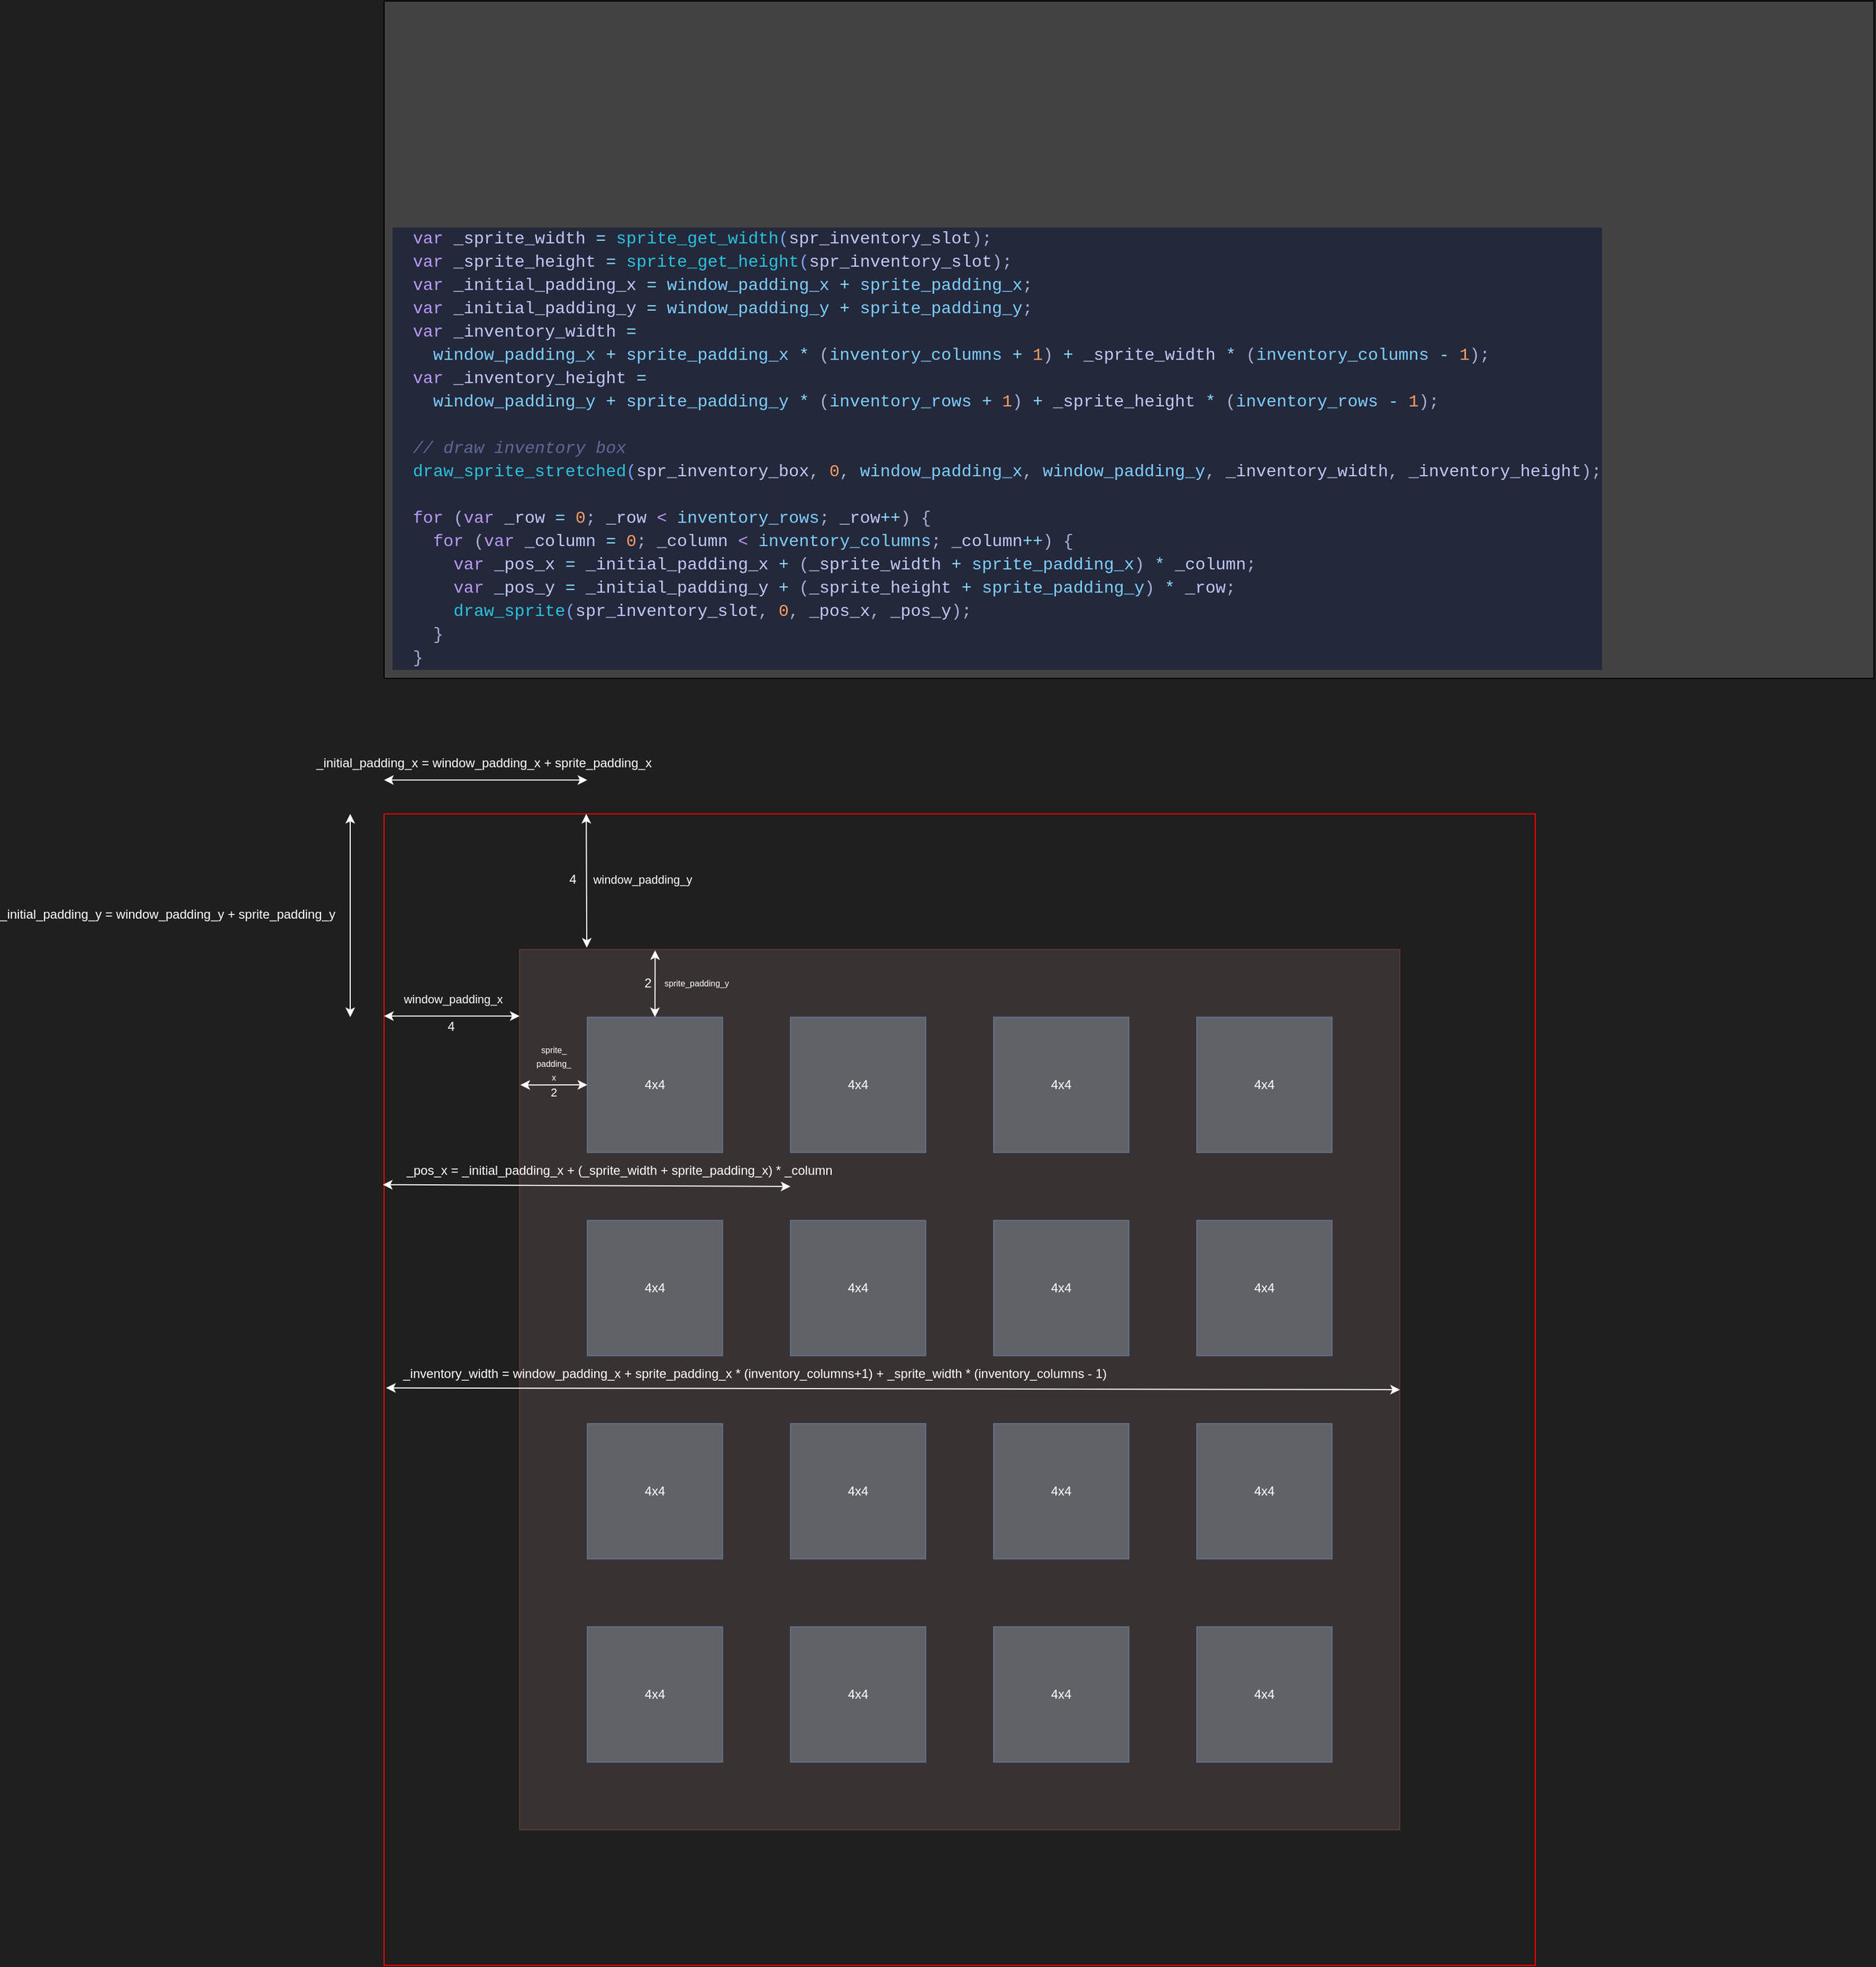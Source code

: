 <mxfile>
    <diagram id="mrmWcMEhstddbkppO6Fu" name="Page-1">
        <mxGraphModel dx="1181" dy="1492" grid="1" gridSize="32" guides="1" tooltips="1" connect="1" arrows="1" fold="1" page="0" pageScale="1" pageWidth="850" pageHeight="1100" background="#1F1F1F" math="0" shadow="0">
            <root>
                <mxCell id="0"/>
                <mxCell id="1" parent="0"/>
                <mxCell id="36" value="" style="rounded=0;whiteSpace=wrap;html=1;fillColor=none;strokeColor=#FF0000;strokeWidth=1;labelBackgroundColor=none;fontColor=#FFFFFF;" parent="1" vertex="1">
                    <mxGeometry x="1024" y="256" width="1088" height="1088" as="geometry"/>
                </mxCell>
                <mxCell id="18" value="" style="rounded=0;whiteSpace=wrap;html=1;fillColor=#735F5E;strokeColor=#b85450;opacity=30;labelBackgroundColor=none;fontColor=#FFFFFF;" parent="1" vertex="1">
                    <mxGeometry x="1152" y="384" width="832" height="832" as="geometry"/>
                </mxCell>
                <mxCell id="19" value="4x4" style="rounded=0;whiteSpace=wrap;html=1;fillColor=#89929E;strokeColor=#6c8ebf;opacity=50;labelBackgroundColor=none;fontColor=#FFFFFF;" parent="1" vertex="1">
                    <mxGeometry x="1216" y="448" width="128" height="128" as="geometry"/>
                </mxCell>
                <mxCell id="20" value="4x4" style="rounded=0;whiteSpace=wrap;html=1;fillColor=#89929E;strokeColor=#6c8ebf;opacity=50;labelBackgroundColor=none;fontColor=#FFFFFF;" parent="1" vertex="1">
                    <mxGeometry x="1408" y="448" width="128" height="128" as="geometry"/>
                </mxCell>
                <mxCell id="21" value="4x4" style="rounded=0;whiteSpace=wrap;html=1;fillColor=#89929E;strokeColor=#6c8ebf;opacity=50;labelBackgroundColor=none;fontColor=#FFFFFF;" parent="1" vertex="1">
                    <mxGeometry x="1600" y="448" width="128" height="128" as="geometry"/>
                </mxCell>
                <mxCell id="22" value="4x4" style="rounded=0;whiteSpace=wrap;html=1;fillColor=#89929E;strokeColor=#6c8ebf;opacity=50;labelBackgroundColor=none;fontColor=#FFFFFF;" parent="1" vertex="1">
                    <mxGeometry x="1792" y="448" width="128" height="128" as="geometry"/>
                </mxCell>
                <mxCell id="23" value="4x4" style="rounded=0;whiteSpace=wrap;html=1;fillColor=#89929E;strokeColor=#6c8ebf;opacity=50;labelBackgroundColor=none;fontColor=#FFFFFF;" parent="1" vertex="1">
                    <mxGeometry x="1216" y="640" width="128" height="128" as="geometry"/>
                </mxCell>
                <mxCell id="24" value="4x4" style="rounded=0;whiteSpace=wrap;html=1;fillColor=#89929E;strokeColor=#6c8ebf;opacity=50;labelBackgroundColor=none;fontColor=#FFFFFF;" parent="1" vertex="1">
                    <mxGeometry x="1600" y="640" width="128" height="128" as="geometry"/>
                </mxCell>
                <mxCell id="25" value="4x4" style="rounded=0;whiteSpace=wrap;html=1;fillColor=#89929E;strokeColor=#6c8ebf;opacity=50;labelBackgroundColor=none;fontColor=#FFFFFF;" parent="1" vertex="1">
                    <mxGeometry x="1408" y="640" width="128" height="128" as="geometry"/>
                </mxCell>
                <mxCell id="26" value="4x4" style="rounded=0;whiteSpace=wrap;html=1;fillColor=#89929E;strokeColor=#6c8ebf;opacity=50;labelBackgroundColor=none;fontColor=#FFFFFF;" parent="1" vertex="1">
                    <mxGeometry x="1792" y="640" width="128" height="128" as="geometry"/>
                </mxCell>
                <mxCell id="27" value="4x4" style="rounded=0;whiteSpace=wrap;html=1;fillColor=#89929E;strokeColor=#6c8ebf;opacity=50;labelBackgroundColor=none;fontColor=#FFFFFF;" parent="1" vertex="1">
                    <mxGeometry x="1216" y="832" width="128" height="128" as="geometry"/>
                </mxCell>
                <mxCell id="28" value="4x4" style="rounded=0;whiteSpace=wrap;html=1;fillColor=#89929E;strokeColor=#6c8ebf;opacity=50;labelBackgroundColor=none;fontColor=#FFFFFF;" parent="1" vertex="1">
                    <mxGeometry x="1792" y="832" width="128" height="128" as="geometry"/>
                </mxCell>
                <mxCell id="29" value="4x4" style="rounded=0;whiteSpace=wrap;html=1;fillColor=#89929E;strokeColor=#6c8ebf;opacity=50;labelBackgroundColor=none;fontColor=#FFFFFF;" parent="1" vertex="1">
                    <mxGeometry x="1408" y="832" width="128" height="128" as="geometry"/>
                </mxCell>
                <mxCell id="30" value="4x4" style="rounded=0;whiteSpace=wrap;html=1;fillColor=#89929E;strokeColor=#6c8ebf;opacity=50;labelBackgroundColor=none;fontColor=#FFFFFF;" parent="1" vertex="1">
                    <mxGeometry x="1600" y="832" width="128" height="128" as="geometry"/>
                </mxCell>
                <mxCell id="31" value="4x4" style="rounded=0;whiteSpace=wrap;html=1;fillColor=#89929E;strokeColor=#6c8ebf;opacity=50;labelBackgroundColor=none;fontColor=#FFFFFF;" parent="1" vertex="1">
                    <mxGeometry x="1216" y="1024" width="128" height="128" as="geometry"/>
                </mxCell>
                <mxCell id="32" value="4x4" style="rounded=0;whiteSpace=wrap;html=1;fillColor=#89929E;strokeColor=#6c8ebf;opacity=50;labelBackgroundColor=none;fontColor=#FFFFFF;" parent="1" vertex="1">
                    <mxGeometry x="1792" y="1024" width="128" height="128" as="geometry"/>
                </mxCell>
                <mxCell id="33" value="4x4" style="rounded=0;whiteSpace=wrap;html=1;fillColor=#89929E;strokeColor=#6c8ebf;opacity=50;labelBackgroundColor=none;fontColor=#FFFFFF;" parent="1" vertex="1">
                    <mxGeometry x="1408" y="1024" width="128" height="128" as="geometry"/>
                </mxCell>
                <mxCell id="34" value="4x4" style="rounded=0;whiteSpace=wrap;html=1;fillColor=#89929E;strokeColor=#6c8ebf;opacity=50;labelBackgroundColor=none;fontColor=#FFFFFF;" parent="1" vertex="1">
                    <mxGeometry x="1600" y="1024" width="128" height="128" as="geometry"/>
                </mxCell>
                <mxCell id="37" value="" style="endArrow=classic;startArrow=classic;html=1;entryX=0.16;entryY=0;entryDx=0;entryDy=0;exitX=0.056;exitY=-0.002;exitDx=0;exitDy=0;exitPerimeter=0;entryPerimeter=0;labelBackgroundColor=none;fontColor=#FFFFFF;strokeColor=#FFFFFF;" parent="1" edge="1">
                    <mxGeometry width="50" height="50" relative="1" as="geometry">
                        <mxPoint x="1215.592" y="382.336" as="sourcePoint"/>
                        <mxPoint x="1215.08" y="256.0" as="targetPoint"/>
                    </mxGeometry>
                </mxCell>
                <mxCell id="38" value="window_padding_y" style="edgeLabel;html=1;align=center;verticalAlign=middle;resizable=0;points=[];labelBackgroundColor=none;fontColor=#FFFFFF;" parent="37" vertex="1" connectable="0">
                    <mxGeometry x="-0.125" y="1" relative="1" as="geometry">
                        <mxPoint x="53" y="-9" as="offset"/>
                    </mxGeometry>
                </mxCell>
                <mxCell id="46" value="4" style="edgeLabel;html=1;align=center;verticalAlign=middle;resizable=0;points=[];fontSize=12;labelBackgroundColor=none;fontColor=#FFFFFF;" parent="37" vertex="1" connectable="0">
                    <mxGeometry x="0.025" y="1" relative="1" as="geometry">
                        <mxPoint x="-13" as="offset"/>
                    </mxGeometry>
                </mxCell>
                <mxCell id="39" value="" style="endArrow=classic;startArrow=classic;html=1;exitX=0;exitY=0.5;exitDx=0;exitDy=0;labelBackgroundColor=none;fontColor=#FFFFFF;strokeColor=#FFFFFF;" parent="1" edge="1">
                    <mxGeometry width="50" height="50" relative="1" as="geometry">
                        <mxPoint x="1024" y="447" as="sourcePoint"/>
                        <mxPoint x="1152" y="447" as="targetPoint"/>
                    </mxGeometry>
                </mxCell>
                <mxCell id="40" value="window_padding_x" style="edgeLabel;html=1;align=center;verticalAlign=middle;resizable=0;points=[];labelBackgroundColor=none;fontColor=#FFFFFF;" parent="39" vertex="1" connectable="0">
                    <mxGeometry x="-0.055" y="1" relative="1" as="geometry">
                        <mxPoint x="4" y="-15" as="offset"/>
                    </mxGeometry>
                </mxCell>
                <mxCell id="44" value="&amp;nbsp; &amp;nbsp; 4&amp;nbsp; &amp;nbsp;&amp;nbsp;" style="edgeLabel;html=1;align=center;verticalAlign=middle;resizable=0;points=[];fontSize=12;labelBackgroundColor=none;fontColor=#FFFFFF;" parent="39" vertex="1" connectable="0">
                    <mxGeometry x="-0.124" relative="1" as="geometry">
                        <mxPoint x="7" y="10" as="offset"/>
                    </mxGeometry>
                </mxCell>
                <mxCell id="42" value="&lt;span style=&quot;&quot;&gt;&amp;nbsp;&lt;br&gt;&amp;nbsp;2&amp;nbsp;&lt;/span&gt;" style="endArrow=classic;startArrow=classic;html=1;entryX=0;entryY=0.5;entryDx=0;entryDy=0;exitX=0.001;exitY=0.154;exitDx=0;exitDy=0;exitPerimeter=0;labelBackgroundColor=none;fontColor=#FFFFFF;strokeColor=#FFFFFF;" parent="1" source="18" target="19" edge="1">
                    <mxGeometry x="0.0" width="50" height="50" relative="1" as="geometry">
                        <mxPoint x="1216" y="658" as="sourcePoint"/>
                        <mxPoint x="1266" y="608" as="targetPoint"/>
                        <mxPoint as="offset"/>
                    </mxGeometry>
                </mxCell>
                <mxCell id="43" value="&lt;font style=&quot;font-size: 8px;&quot;&gt;sprite_&lt;br&gt;padding_&lt;br&gt;x&lt;/font&gt;" style="edgeLabel;html=1;align=center;verticalAlign=middle;resizable=0;points=[];labelBackgroundColor=none;fontColor=#FFFFFF;" parent="42" vertex="1" connectable="0">
                    <mxGeometry x="-0.118" y="-1" relative="1" as="geometry">
                        <mxPoint x="3" y="-22" as="offset"/>
                    </mxGeometry>
                </mxCell>
                <mxCell id="47" value="" style="endArrow=classic;startArrow=classic;html=1;fontSize=12;exitX=0.5;exitY=0;exitDx=0;exitDy=0;entryX=0.154;entryY=0.001;entryDx=0;entryDy=0;entryPerimeter=0;labelBackgroundColor=none;fontColor=#FFFFFF;strokeColor=#FFFFFF;" parent="1" source="19" target="18" edge="1">
                    <mxGeometry width="50" height="50" relative="1" as="geometry">
                        <mxPoint x="1408" y="530" as="sourcePoint"/>
                        <mxPoint x="1458" y="480" as="targetPoint"/>
                    </mxGeometry>
                </mxCell>
                <mxCell id="49" value="&amp;nbsp;2&amp;nbsp;" style="edgeLabel;html=1;align=center;verticalAlign=middle;resizable=0;points=[];fontSize=12;labelBackgroundColor=none;fontColor=#FFFFFF;" parent="47" vertex="1" connectable="0">
                    <mxGeometry x="0.053" relative="1" as="geometry">
                        <mxPoint x="-7" y="1" as="offset"/>
                    </mxGeometry>
                </mxCell>
                <mxCell id="48" value="&lt;font style=&quot;font-size: 8px;&quot;&gt;sprite_padding_y&lt;br&gt;&lt;/font&gt;" style="edgeLabel;html=1;align=center;verticalAlign=middle;resizable=0;points=[];labelBackgroundColor=none;fontColor=#FFFFFF;" parent="1" vertex="1" connectable="0">
                    <mxGeometry x="1318.999" y="415.001" as="geometry"/>
                </mxCell>
                <mxCell id="52" value="" style="endArrow=classic;startArrow=classic;html=1;labelBackgroundColor=none;fontSize=12;fontColor=#FFFFFF;strokeColor=#FFFFFF;" parent="1" edge="1">
                    <mxGeometry width="50" height="50" relative="1" as="geometry">
                        <mxPoint x="1024" y="224" as="sourcePoint"/>
                        <mxPoint x="1216" y="224" as="targetPoint"/>
                    </mxGeometry>
                </mxCell>
                <mxCell id="53" value="_initial_padding_x = window_padding_x + sprite_padding_x" style="edgeLabel;html=1;align=center;verticalAlign=middle;resizable=0;points=[];fontSize=12;labelBackgroundColor=none;fontColor=#FFFFFF;" parent="52" vertex="1" connectable="0">
                    <mxGeometry x="0.246" y="3" relative="1" as="geometry">
                        <mxPoint x="-26" y="-13" as="offset"/>
                    </mxGeometry>
                </mxCell>
                <mxCell id="54" value="" style="endArrow=classic;startArrow=classic;html=1;labelBackgroundColor=none;fontSize=12;fontColor=#FFFFFF;strokeColor=#FFFFFF;" parent="1" edge="1">
                    <mxGeometry width="50" height="50" relative="1" as="geometry">
                        <mxPoint x="992" y="448" as="sourcePoint"/>
                        <mxPoint x="992" y="256" as="targetPoint"/>
                    </mxGeometry>
                </mxCell>
                <mxCell id="55" value="_initial_padding_y = window_padding_y + sprite_padding_y" style="edgeLabel;html=1;align=center;verticalAlign=middle;resizable=0;points=[];fontSize=12;labelBackgroundColor=none;fontColor=#FFFFFF;" parent="54" vertex="1" connectable="0">
                    <mxGeometry x="0.522" y="3" relative="1" as="geometry">
                        <mxPoint x="-170" y="49" as="offset"/>
                    </mxGeometry>
                </mxCell>
                <mxCell id="56" value="&lt;div style=&quot;color: rgb(169, 177, 214); background-color: rgb(36, 40, 59); font-family: &amp;quot;FiraCode NF&amp;quot;, Consolas, &amp;quot;Courier New&amp;quot;, monospace; font-size: 16px; line-height: 22px;&quot;&gt;&lt;div style=&quot;line-height: 22px;&quot;&gt;&lt;div style=&quot;line-height: 22px;&quot;&gt;&lt;div style=&quot;line-height: 22px;&quot;&gt;&lt;div&gt;&amp;nbsp; &lt;span style=&quot;color: #bb9af7;&quot;&gt;var&lt;/span&gt; &lt;span style=&quot;color: #c0caf5;&quot;&gt;_sprite_width&lt;/span&gt; &lt;span style=&quot;color: #89ddff;&quot;&gt;=&lt;/span&gt; &lt;span style=&quot;color: #2ac3de;&quot;&gt;sprite_get_width&lt;/span&gt;&lt;span style=&quot;color: #7aa2f7;&quot;&gt;(&lt;/span&gt;&lt;span style=&quot;color: #c0caf5;&quot;&gt;spr_inventory_slot&lt;/span&gt;);&lt;/div&gt;&lt;div&gt;&amp;nbsp; &lt;span style=&quot;color: #bb9af7;&quot;&gt;var&lt;/span&gt; &lt;span style=&quot;color: #c0caf5;&quot;&gt;_sprite_height&lt;/span&gt; &lt;span style=&quot;color: #89ddff;&quot;&gt;=&lt;/span&gt; &lt;span style=&quot;color: #2ac3de;&quot;&gt;sprite_get_height&lt;/span&gt;&lt;span style=&quot;color: #7aa2f7;&quot;&gt;(&lt;/span&gt;&lt;span style=&quot;color: #c0caf5;&quot;&gt;spr_inventory_slot&lt;/span&gt;);&lt;/div&gt;&lt;div&gt;&amp;nbsp; &lt;span style=&quot;color: #bb9af7;&quot;&gt;var&lt;/span&gt; &lt;span style=&quot;color: #c0caf5;&quot;&gt;_initial_padding_x&lt;/span&gt; &lt;span style=&quot;color: #89ddff;&quot;&gt;=&lt;/span&gt; &lt;span style=&quot;color: #7dcfff;&quot;&gt;window_padding_x&lt;/span&gt; &lt;span style=&quot;color: #89ddff;&quot;&gt;+&lt;/span&gt; &lt;span style=&quot;color: #7dcfff;&quot;&gt;sprite_padding_x&lt;/span&gt;;&lt;/div&gt;&lt;div&gt;&amp;nbsp; &lt;span style=&quot;color: #bb9af7;&quot;&gt;var&lt;/span&gt; &lt;span style=&quot;color: #c0caf5;&quot;&gt;_initial_padding_y&lt;/span&gt; &lt;span style=&quot;color: #89ddff;&quot;&gt;=&lt;/span&gt; &lt;span style=&quot;color: #7dcfff;&quot;&gt;window_padding_y&lt;/span&gt; &lt;span style=&quot;color: #89ddff;&quot;&gt;+&lt;/span&gt; &lt;span style=&quot;color: #7dcfff;&quot;&gt;sprite_padding_y&lt;/span&gt;;&lt;/div&gt;&lt;div&gt;&amp;nbsp; &lt;span style=&quot;color: #bb9af7;&quot;&gt;var&lt;/span&gt; &lt;span style=&quot;color: #c0caf5;&quot;&gt;_inventory_width&lt;/span&gt; &lt;span style=&quot;color: #89ddff;&quot;&gt;=&lt;/span&gt;&lt;/div&gt;&lt;div&gt;&amp;nbsp; &amp;nbsp; &lt;span style=&quot;color: #7dcfff;&quot;&gt;window_padding_x&lt;/span&gt; &lt;span style=&quot;color: #89ddff;&quot;&gt;+&lt;/span&gt; &lt;span style=&quot;color: #7dcfff;&quot;&gt;sprite_padding_x&lt;/span&gt; &lt;span style=&quot;color: #89ddff;&quot;&gt;*&lt;/span&gt; (&lt;span style=&quot;color: #7dcfff;&quot;&gt;inventory_columns&lt;/span&gt; &lt;span style=&quot;color: #89ddff;&quot;&gt;+&lt;/span&gt; &lt;span style=&quot;color: #ff9e64;&quot;&gt;1&lt;/span&gt;) &lt;span style=&quot;color: #89ddff;&quot;&gt;+&lt;/span&gt; &lt;span style=&quot;color: #c0caf5;&quot;&gt;_sprite_width&lt;/span&gt; &lt;span style=&quot;color: #89ddff;&quot;&gt;*&lt;/span&gt; (&lt;span style=&quot;color: #7dcfff;&quot;&gt;inventory_columns&lt;/span&gt; &lt;span style=&quot;color: #89ddff;&quot;&gt;-&lt;/span&gt; &lt;span style=&quot;color: #ff9e64;&quot;&gt;1&lt;/span&gt;);&lt;/div&gt;&lt;div&gt;&amp;nbsp; &lt;span style=&quot;color: #bb9af7;&quot;&gt;var&lt;/span&gt; &lt;span style=&quot;color: #c0caf5;&quot;&gt;_inventory_height&lt;/span&gt; &lt;span style=&quot;color: #89ddff;&quot;&gt;=&lt;/span&gt;&lt;/div&gt;&lt;div&gt;&amp;nbsp; &amp;nbsp; &lt;span style=&quot;color: #7dcfff;&quot;&gt;window_padding_y&lt;/span&gt; &lt;span style=&quot;color: #89ddff;&quot;&gt;+&lt;/span&gt; &lt;span style=&quot;color: #7dcfff;&quot;&gt;sprite_padding_y&lt;/span&gt; &lt;span style=&quot;color: #89ddff;&quot;&gt;*&lt;/span&gt; (&lt;span style=&quot;color: #7dcfff;&quot;&gt;inventory_rows&lt;/span&gt; &lt;span style=&quot;color: #89ddff;&quot;&gt;+&lt;/span&gt; &lt;span style=&quot;color: #ff9e64;&quot;&gt;1&lt;/span&gt;) &lt;span style=&quot;color: #89ddff;&quot;&gt;+&lt;/span&gt; &lt;span style=&quot;color: #c0caf5;&quot;&gt;_sprite_height&lt;/span&gt; &lt;span style=&quot;color: #89ddff;&quot;&gt;*&lt;/span&gt; (&lt;span style=&quot;color: #7dcfff;&quot;&gt;inventory_rows&lt;/span&gt; &lt;span style=&quot;color: #89ddff;&quot;&gt;-&lt;/span&gt; &lt;span style=&quot;color: #ff9e64;&quot;&gt;1&lt;/span&gt;);&lt;/div&gt;&lt;br&gt;&lt;div&gt;&amp;nbsp; &lt;span style=&quot;color: #5f6996;font-style: italic;&quot;&gt;// draw inventory box&lt;/span&gt;&lt;/div&gt;&lt;div&gt;&amp;nbsp; &lt;span style=&quot;color: #2ac3de;&quot;&gt;draw_sprite_stretched&lt;/span&gt;&lt;span style=&quot;color: #7aa2f7;&quot;&gt;(&lt;/span&gt;&lt;span style=&quot;color: #c0caf5;&quot;&gt;spr_inventory_box&lt;/span&gt;, &lt;span style=&quot;color: #ff9e64;&quot;&gt;0&lt;/span&gt;, &lt;span style=&quot;color: #7dcfff;&quot;&gt;window_padding_x&lt;/span&gt;, &lt;span style=&quot;color: #7dcfff;&quot;&gt;window_padding_y&lt;/span&gt;, &lt;span style=&quot;color: #c0caf5;&quot;&gt;_inventory_width&lt;/span&gt;, &lt;span style=&quot;color: #c0caf5;&quot;&gt;_inventory_height&lt;/span&gt;);&lt;/div&gt;&lt;br&gt;&lt;div&gt;&amp;nbsp; &lt;span style=&quot;color: #bb9af7;&quot;&gt;for&lt;/span&gt; (&lt;span style=&quot;color: #bb9af7;&quot;&gt;var&lt;/span&gt; &lt;span style=&quot;color: #c0caf5;&quot;&gt;_row&lt;/span&gt; &lt;span style=&quot;color: #89ddff;&quot;&gt;=&lt;/span&gt; &lt;span style=&quot;color: #ff9e64;&quot;&gt;0&lt;/span&gt;; &lt;span style=&quot;color: #c0caf5;&quot;&gt;_row&lt;/span&gt; &lt;span style=&quot;color: #bb9af7;&quot;&gt;&amp;lt;&lt;/span&gt; &lt;span style=&quot;color: #7dcfff;&quot;&gt;inventory_rows&lt;/span&gt;; &lt;span style=&quot;color: #c0caf5;&quot;&gt;_row&lt;/span&gt;&lt;span style=&quot;color: #89ddff;&quot;&gt;++&lt;/span&gt;) {&lt;/div&gt;&lt;div&gt;&amp;nbsp; &amp;nbsp; &lt;span style=&quot;color: #bb9af7;&quot;&gt;for&lt;/span&gt; (&lt;span style=&quot;color: #bb9af7;&quot;&gt;var&lt;/span&gt; &lt;span style=&quot;color: #c0caf5;&quot;&gt;_column&lt;/span&gt; &lt;span style=&quot;color: #89ddff;&quot;&gt;=&lt;/span&gt; &lt;span style=&quot;color: #ff9e64;&quot;&gt;0&lt;/span&gt;; &lt;span style=&quot;color: #c0caf5;&quot;&gt;_column&lt;/span&gt; &lt;span style=&quot;color: #bb9af7;&quot;&gt;&amp;lt;&lt;/span&gt; &lt;span style=&quot;color: #7dcfff;&quot;&gt;inventory_columns&lt;/span&gt;; &lt;span style=&quot;color: #c0caf5;&quot;&gt;_column&lt;/span&gt;&lt;span style=&quot;color: #89ddff;&quot;&gt;++&lt;/span&gt;) {&lt;/div&gt;&lt;div&gt;&amp;nbsp; &amp;nbsp; &amp;nbsp; &lt;span style=&quot;color: #bb9af7;&quot;&gt;var&lt;/span&gt; &lt;span style=&quot;color: #c0caf5;&quot;&gt;_pos_x&lt;/span&gt; &lt;span style=&quot;color: #89ddff;&quot;&gt;=&lt;/span&gt; &lt;span style=&quot;color: #c0caf5;&quot;&gt;_initial_padding_x&lt;/span&gt; &lt;span style=&quot;color: #89ddff;&quot;&gt;+&lt;/span&gt; (&lt;span style=&quot;color: #c0caf5;&quot;&gt;_sprite_width&lt;/span&gt; &lt;span style=&quot;color: #89ddff;&quot;&gt;+&lt;/span&gt; &lt;span style=&quot;color: #7dcfff;&quot;&gt;sprite_padding_x&lt;/span&gt;) &lt;span style=&quot;color: #89ddff;&quot;&gt;*&lt;/span&gt; &lt;span style=&quot;color: #c0caf5;&quot;&gt;_column&lt;/span&gt;;&lt;/div&gt;&lt;div&gt;&amp;nbsp; &amp;nbsp; &amp;nbsp; &lt;span style=&quot;color: #bb9af7;&quot;&gt;var&lt;/span&gt; &lt;span style=&quot;color: #c0caf5;&quot;&gt;_pos_y&lt;/span&gt; &lt;span style=&quot;color: #89ddff;&quot;&gt;=&lt;/span&gt; &lt;span style=&quot;color: #c0caf5;&quot;&gt;_initial_padding_y&lt;/span&gt; &lt;span style=&quot;color: #89ddff;&quot;&gt;+&lt;/span&gt; (&lt;span style=&quot;color: #c0caf5;&quot;&gt;_sprite_height&lt;/span&gt; &lt;span style=&quot;color: #89ddff;&quot;&gt;+&lt;/span&gt; &lt;span style=&quot;color: #7dcfff;&quot;&gt;sprite_padding_y&lt;/span&gt;) &lt;span style=&quot;color: #89ddff;&quot;&gt;*&lt;/span&gt; &lt;span style=&quot;color: #c0caf5;&quot;&gt;_row&lt;/span&gt;;&lt;/div&gt;&lt;div&gt;&amp;nbsp; &amp;nbsp; &amp;nbsp; &lt;span style=&quot;color: #2ac3de;&quot;&gt;draw_sprite&lt;/span&gt;&lt;span style=&quot;color: #7aa2f7;&quot;&gt;(&lt;/span&gt;&lt;span style=&quot;color: #c0caf5;&quot;&gt;spr_inventory_slot&lt;/span&gt;, &lt;span style=&quot;color: #ff9e64;&quot;&gt;0&lt;/span&gt;, &lt;span style=&quot;color: #c0caf5;&quot;&gt;_pos_x&lt;/span&gt;, &lt;span style=&quot;color: #c0caf5;&quot;&gt;_pos_y&lt;/span&gt;);&lt;/div&gt;&lt;div&gt;&amp;nbsp; &amp;nbsp; }&lt;/div&gt;&lt;div&gt;&amp;nbsp; }&lt;/div&gt;&lt;/div&gt;&lt;/div&gt;&lt;/div&gt;&lt;/div&gt;" style="rounded=0;whiteSpace=wrap;html=1;align=left;fillColor=#424242;verticalAlign=bottom;spacing=8;labelBackgroundColor=none;fontColor=#FFFFFF;" parent="1" vertex="1">
                    <mxGeometry x="1024" y="-512" width="1408" height="640" as="geometry"/>
                </mxCell>
                <mxCell id="57" value="" style="endArrow=classic;startArrow=classic;html=1;labelBackgroundColor=none;strokeColor=#FFFFFF;fontFamily=Courier New;fontSize=12;fontColor=#FFFFFF;exitX=-0.001;exitY=0.322;exitDx=0;exitDy=0;exitPerimeter=0;entryX=0;entryY=0.5;entryDx=0;entryDy=0;" parent="1" source="36" edge="1">
                    <mxGeometry width="50" height="50" relative="1" as="geometry">
                        <mxPoint x="1312" y="530" as="sourcePoint"/>
                        <mxPoint x="1408" y="608" as="targetPoint"/>
                    </mxGeometry>
                </mxCell>
                <mxCell id="59" value="&lt;span style=&quot;font-family: Helvetica;&quot;&gt;_pos_x = _initial_padding_x + (_sprite_width + sprite_padding_x) * _column&lt;/span&gt;" style="edgeLabel;html=1;align=center;verticalAlign=middle;resizable=0;points=[];fontSize=12;fontFamily=Courier New;fontColor=#FFFFFF;labelBackgroundColor=none;" parent="57" vertex="1" connectable="0">
                    <mxGeometry x="-0.476" y="-1" relative="1" as="geometry">
                        <mxPoint x="122" y="-15" as="offset"/>
                    </mxGeometry>
                </mxCell>
                <mxCell id="60" value="" style="endArrow=classic;startArrow=classic;html=1;labelBackgroundColor=none;strokeColor=#FFFFFF;fontFamily=Courier New;fontSize=12;fontColor=#FFFFFF;exitX=-0.001;exitY=0.322;exitDx=0;exitDy=0;exitPerimeter=0;entryX=1;entryY=0.5;entryDx=0;entryDy=0;" edge="1" parent="1" target="18">
                    <mxGeometry width="50" height="50" relative="1" as="geometry">
                        <mxPoint x="1025.912" y="798.336" as="sourcePoint"/>
                        <mxPoint x="1411" y="800" as="targetPoint"/>
                    </mxGeometry>
                </mxCell>
                <mxCell id="61" value="&lt;span style=&quot;font-family: Helvetica;&quot;&gt;_inventory_width = window_padding_x + sprite_padding_x * (inventory_columns+1) + _sprite_width * (inventory_columns - 1)&lt;/span&gt;" style="edgeLabel;html=1;align=center;verticalAlign=middle;resizable=0;points=[];fontSize=12;fontFamily=Courier New;fontColor=#FFFFFF;labelBackgroundColor=none;" vertex="1" connectable="0" parent="60">
                    <mxGeometry x="-0.476" y="-1" relative="1" as="geometry">
                        <mxPoint x="97" y="-15" as="offset"/>
                    </mxGeometry>
                </mxCell>
            </root>
        </mxGraphModel>
    </diagram>
</mxfile>
